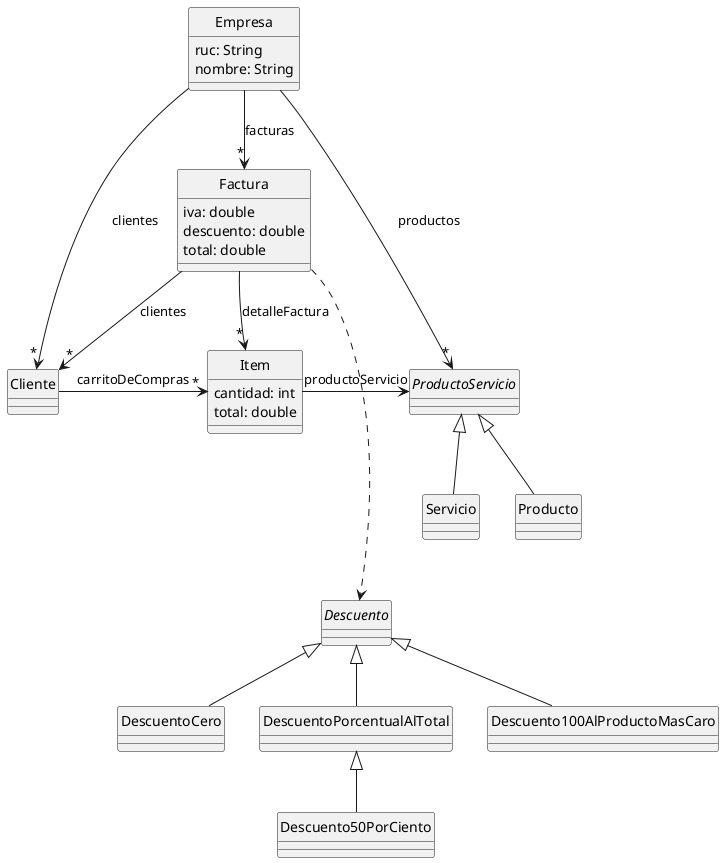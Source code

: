 @startuml
hide circle

class Cliente{
}
class Empresa{
    ruc: String
    nombre: String
}
class Factura{
    iva: double
    descuento: double
    total: double
}
class Item{
    cantidad: int
    total: double

}
abstract class ProductoServicio{}
class Producto{}
class Servicio{}
abstract class Descuento{}
class DescuentoCero{}
class DescuentoPorcentualAlTotal{}
class Descuento50PorCiento{}
class Descuento100AlProductoMasCaro{}


Empresa -->"*" ProductoServicio : productos
Empresa -->"*" Cliente : clientes
Empresa -->"*" Factura : facturas

Factura -->"*" Item: detalleFactura
Factura -->"*" Cliente : clientes
Factura ....> Descuento

ProductoServicio <|-- Producto
ProductoServicio <|-- Servicio

Cliente ->"*" Item : carritoDeCompras
Item -> ProductoServicio : productoServicio

Descuento <|-- DescuentoCero
Descuento <|-- DescuentoPorcentualAlTotal
DescuentoPorcentualAlTotal <|-- Descuento50PorCiento
Descuento <|-- Descuento100AlProductoMasCaro

@enduml